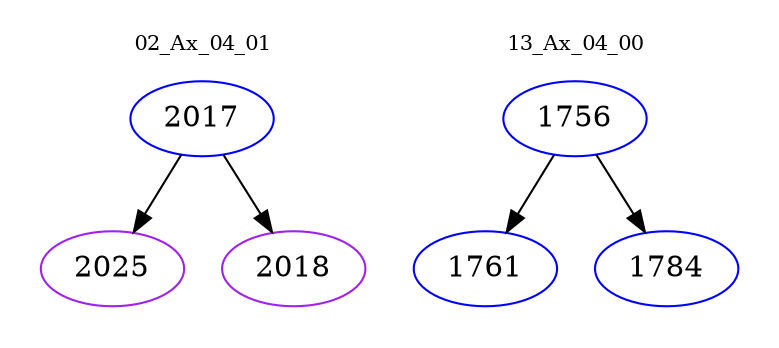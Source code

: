 digraph{
subgraph cluster_0 {
color = white
label = "02_Ax_04_01";
fontsize=10;
T0_2017 [label="2017", color="blue"]
T0_2017 -> T0_2025 [color="black"]
T0_2025 [label="2025", color="purple"]
T0_2017 -> T0_2018 [color="black"]
T0_2018 [label="2018", color="purple"]
}
subgraph cluster_1 {
color = white
label = "13_Ax_04_00";
fontsize=10;
T1_1756 [label="1756", color="blue"]
T1_1756 -> T1_1761 [color="black"]
T1_1761 [label="1761", color="blue"]
T1_1756 -> T1_1784 [color="black"]
T1_1784 [label="1784", color="blue"]
}
}
